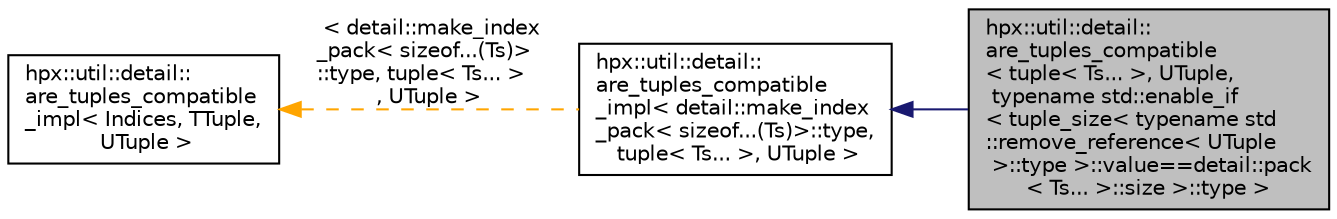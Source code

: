 digraph "hpx::util::detail::are_tuples_compatible&lt; tuple&lt; Ts... &gt;, UTuple, typename std::enable_if&lt; tuple_size&lt; typename std::remove_reference&lt; UTuple &gt;::type &gt;::value==detail::pack&lt; Ts... &gt;::size &gt;::type &gt;"
{
  edge [fontname="Helvetica",fontsize="10",labelfontname="Helvetica",labelfontsize="10"];
  node [fontname="Helvetica",fontsize="10",shape=record];
  rankdir="LR";
  Node0 [label="hpx::util::detail::\lare_tuples_compatible\l\< tuple\< Ts... \>, UTuple,\l typename std::enable_if\l\< tuple_size\< typename std\l::remove_reference\< UTuple\l \>::type \>::value==detail::pack\l\< Ts... \>::size \>::type \>",height=0.2,width=0.4,color="black", fillcolor="grey75", style="filled", fontcolor="black"];
  Node1 -> Node0 [dir="back",color="midnightblue",fontsize="10",style="solid",fontname="Helvetica"];
  Node1 [label="hpx::util::detail::\lare_tuples_compatible\l_impl\< detail::make_index\l_pack\< sizeof...(Ts)\>::type,\l tuple\< Ts... \>, UTuple \>",height=0.2,width=0.4,color="black", fillcolor="white", style="filled",URL="$d0/d45/structhpx_1_1util_1_1detail_1_1are__tuples__compatible__impl.html"];
  Node2 -> Node1 [dir="back",color="orange",fontsize="10",style="dashed",label=" \< detail::make_index\l_pack\< sizeof...(Ts)\>\l::type, tuple\< Ts... \>\l, UTuple \>" ,fontname="Helvetica"];
  Node2 [label="hpx::util::detail::\lare_tuples_compatible\l_impl\< Indices, TTuple,\l UTuple \>",height=0.2,width=0.4,color="black", fillcolor="white", style="filled",URL="$d0/d45/structhpx_1_1util_1_1detail_1_1are__tuples__compatible__impl.html"];
}
